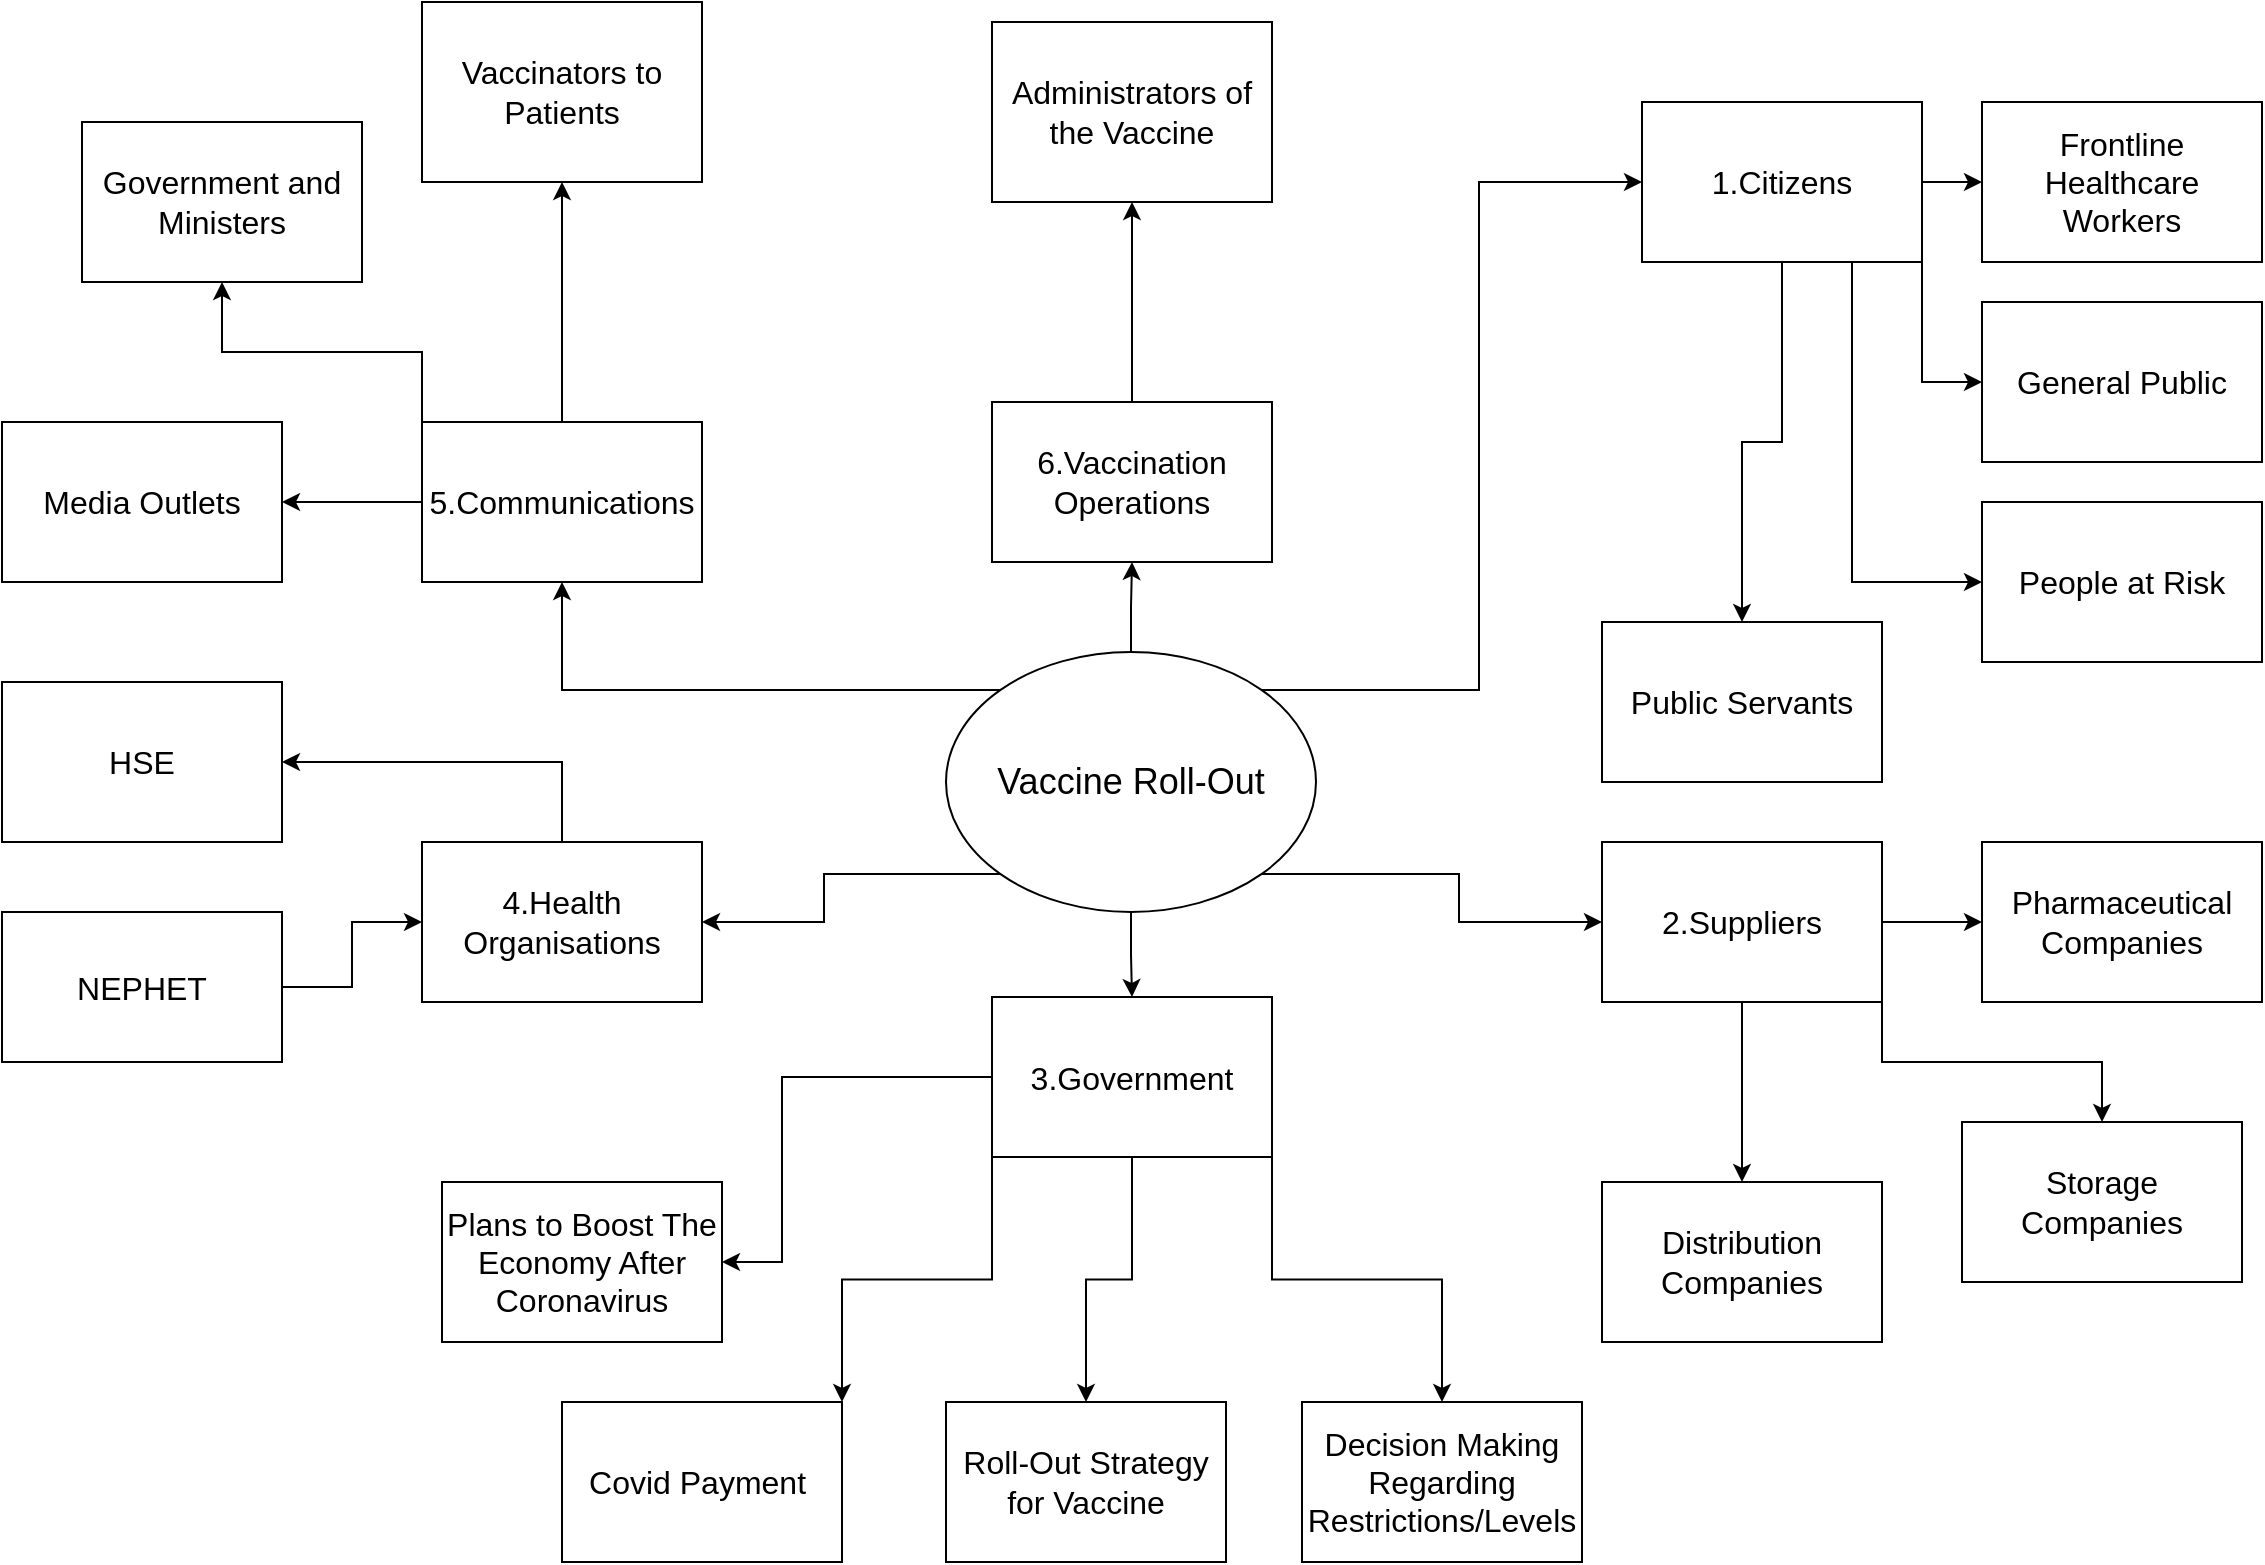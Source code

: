 <mxfile version="14.4.2" type="github">
  <diagram id="gquHhQougr0nqFLeO9Sz" name="Page-1">
    <mxGraphModel dx="2200" dy="807" grid="1" gridSize="10" guides="1" tooltips="1" connect="1" arrows="1" fold="1" page="1" pageScale="1" pageWidth="1169" pageHeight="827" math="0" shadow="0">
      <root>
        <mxCell id="0" />
        <mxCell id="1" parent="0" />
        <mxCell id="2Q1vHZmveYghD5BYPz7u-338" style="edgeStyle=orthogonalEdgeStyle;rounded=0;orthogonalLoop=1;jettySize=auto;html=1;exitX=0.5;exitY=0;exitDx=0;exitDy=0;entryX=0.5;entryY=1;entryDx=0;entryDy=0;fontSize=16;" edge="1" parent="1" source="2Q1vHZmveYghD5BYPz7u-1" target="2Q1vHZmveYghD5BYPz7u-337">
          <mxGeometry relative="1" as="geometry" />
        </mxCell>
        <mxCell id="2Q1vHZmveYghD5BYPz7u-343" style="edgeStyle=orthogonalEdgeStyle;rounded=0;orthogonalLoop=1;jettySize=auto;html=1;exitX=0.5;exitY=1;exitDx=0;exitDy=0;entryX=0.5;entryY=0;entryDx=0;entryDy=0;fontSize=16;" edge="1" parent="1" source="2Q1vHZmveYghD5BYPz7u-1" target="2Q1vHZmveYghD5BYPz7u-342">
          <mxGeometry relative="1" as="geometry" />
        </mxCell>
        <mxCell id="2Q1vHZmveYghD5BYPz7u-344" style="edgeStyle=orthogonalEdgeStyle;rounded=0;orthogonalLoop=1;jettySize=auto;html=1;exitX=1;exitY=1;exitDx=0;exitDy=0;entryX=0;entryY=0.5;entryDx=0;entryDy=0;fontSize=16;" edge="1" parent="1" source="2Q1vHZmveYghD5BYPz7u-1" target="2Q1vHZmveYghD5BYPz7u-341">
          <mxGeometry relative="1" as="geometry" />
        </mxCell>
        <mxCell id="2Q1vHZmveYghD5BYPz7u-348" style="edgeStyle=orthogonalEdgeStyle;rounded=0;orthogonalLoop=1;jettySize=auto;html=1;exitX=0;exitY=1;exitDx=0;exitDy=0;entryX=1;entryY=0.5;entryDx=0;entryDy=0;fontSize=16;" edge="1" parent="1" source="2Q1vHZmveYghD5BYPz7u-1" target="2Q1vHZmveYghD5BYPz7u-3">
          <mxGeometry relative="1" as="geometry" />
        </mxCell>
        <mxCell id="2Q1vHZmveYghD5BYPz7u-349" style="edgeStyle=orthogonalEdgeStyle;rounded=0;orthogonalLoop=1;jettySize=auto;html=1;exitX=1;exitY=0;exitDx=0;exitDy=0;entryX=0;entryY=0.5;entryDx=0;entryDy=0;fontSize=16;" edge="1" parent="1" source="2Q1vHZmveYghD5BYPz7u-1" target="2Q1vHZmveYghD5BYPz7u-339">
          <mxGeometry relative="1" as="geometry" />
        </mxCell>
        <mxCell id="2Q1vHZmveYghD5BYPz7u-381" style="edgeStyle=orthogonalEdgeStyle;rounded=0;orthogonalLoop=1;jettySize=auto;html=1;exitX=0;exitY=0;exitDx=0;exitDy=0;entryX=0.5;entryY=1;entryDx=0;entryDy=0;fontSize=16;" edge="1" parent="1" source="2Q1vHZmveYghD5BYPz7u-1" target="2Q1vHZmveYghD5BYPz7u-8">
          <mxGeometry relative="1" as="geometry" />
        </mxCell>
        <mxCell id="2Q1vHZmveYghD5BYPz7u-1" value="Vaccine Roll-Out" style="ellipse;whiteSpace=wrap;html=1;fontSize=18;" vertex="1" parent="1">
          <mxGeometry x="492" y="335" width="185" height="130" as="geometry" />
        </mxCell>
        <mxCell id="2Q1vHZmveYghD5BYPz7u-380" style="edgeStyle=orthogonalEdgeStyle;rounded=0;orthogonalLoop=1;jettySize=auto;html=1;exitX=0.5;exitY=0;exitDx=0;exitDy=0;entryX=1;entryY=0.5;entryDx=0;entryDy=0;fontSize=16;" edge="1" parent="1" source="2Q1vHZmveYghD5BYPz7u-3" target="2Q1vHZmveYghD5BYPz7u-6">
          <mxGeometry relative="1" as="geometry" />
        </mxCell>
        <mxCell id="2Q1vHZmveYghD5BYPz7u-3" value="4.Health Organisations" style="rounded=0;whiteSpace=wrap;html=1;fontSize=16;" vertex="1" parent="1">
          <mxGeometry x="230" y="430" width="140" height="80" as="geometry" />
        </mxCell>
        <mxCell id="2Q1vHZmveYghD5BYPz7u-379" style="edgeStyle=orthogonalEdgeStyle;rounded=0;orthogonalLoop=1;jettySize=auto;html=1;exitX=1;exitY=0.5;exitDx=0;exitDy=0;entryX=0;entryY=0.5;entryDx=0;entryDy=0;fontSize=16;" edge="1" parent="1" source="2Q1vHZmveYghD5BYPz7u-5" target="2Q1vHZmveYghD5BYPz7u-3">
          <mxGeometry relative="1" as="geometry" />
        </mxCell>
        <mxCell id="2Q1vHZmveYghD5BYPz7u-5" value="NEPHET" style="rounded=0;whiteSpace=wrap;html=1;direction=east;fontSize=16;" vertex="1" parent="1">
          <mxGeometry x="20" y="465" width="140" height="75" as="geometry" />
        </mxCell>
        <mxCell id="2Q1vHZmveYghD5BYPz7u-6" value="HSE" style="rounded=0;whiteSpace=wrap;html=1;fontSize=16;" vertex="1" parent="1">
          <mxGeometry x="20" y="350" width="140" height="80" as="geometry" />
        </mxCell>
        <mxCell id="2Q1vHZmveYghD5BYPz7u-330" style="edgeStyle=orthogonalEdgeStyle;rounded=0;orthogonalLoop=1;jettySize=auto;html=1;exitX=0;exitY=0.5;exitDx=0;exitDy=0;entryX=1;entryY=0.5;entryDx=0;entryDy=0;fontSize=18;" edge="1" parent="1" source="2Q1vHZmveYghD5BYPz7u-8" target="2Q1vHZmveYghD5BYPz7u-327">
          <mxGeometry relative="1" as="geometry" />
        </mxCell>
        <mxCell id="2Q1vHZmveYghD5BYPz7u-331" style="edgeStyle=orthogonalEdgeStyle;rounded=0;orthogonalLoop=1;jettySize=auto;html=1;exitX=0;exitY=0;exitDx=0;exitDy=0;entryX=0.5;entryY=1;entryDx=0;entryDy=0;fontSize=18;" edge="1" parent="1" source="2Q1vHZmveYghD5BYPz7u-8" target="2Q1vHZmveYghD5BYPz7u-328">
          <mxGeometry relative="1" as="geometry" />
        </mxCell>
        <mxCell id="2Q1vHZmveYghD5BYPz7u-388" style="edgeStyle=orthogonalEdgeStyle;rounded=0;orthogonalLoop=1;jettySize=auto;html=1;exitX=0.5;exitY=0;exitDx=0;exitDy=0;entryX=0.5;entryY=1;entryDx=0;entryDy=0;fontSize=16;" edge="1" parent="1" source="2Q1vHZmveYghD5BYPz7u-8" target="2Q1vHZmveYghD5BYPz7u-387">
          <mxGeometry relative="1" as="geometry" />
        </mxCell>
        <mxCell id="2Q1vHZmveYghD5BYPz7u-8" value="5.Communications" style="rounded=0;whiteSpace=wrap;html=1;fontSize=16;" vertex="1" parent="1">
          <mxGeometry x="230" y="220" width="140" height="80" as="geometry" />
        </mxCell>
        <mxCell id="2Q1vHZmveYghD5BYPz7u-327" value="Media Outlets" style="rounded=0;whiteSpace=wrap;html=1;fontSize=16;" vertex="1" parent="1">
          <mxGeometry x="20" y="220" width="140" height="80" as="geometry" />
        </mxCell>
        <mxCell id="2Q1vHZmveYghD5BYPz7u-328" value="Government and Ministers" style="rounded=0;whiteSpace=wrap;html=1;fontSize=16;" vertex="1" parent="1">
          <mxGeometry x="60" y="70" width="140" height="80" as="geometry" />
        </mxCell>
        <mxCell id="2Q1vHZmveYghD5BYPz7u-329" value="Administrators of the Vaccine" style="rounded=0;whiteSpace=wrap;html=1;fontSize=16;" vertex="1" parent="1">
          <mxGeometry x="515" y="20" width="140" height="90" as="geometry" />
        </mxCell>
        <mxCell id="2Q1vHZmveYghD5BYPz7u-389" style="edgeStyle=orthogonalEdgeStyle;rounded=0;orthogonalLoop=1;jettySize=auto;html=1;exitX=0.5;exitY=0;exitDx=0;exitDy=0;entryX=0.5;entryY=1;entryDx=0;entryDy=0;fontSize=16;" edge="1" parent="1" source="2Q1vHZmveYghD5BYPz7u-337" target="2Q1vHZmveYghD5BYPz7u-329">
          <mxGeometry relative="1" as="geometry" />
        </mxCell>
        <mxCell id="2Q1vHZmveYghD5BYPz7u-337" value="6.Vaccination Operations" style="rounded=0;whiteSpace=wrap;html=1;fontSize=16;" vertex="1" parent="1">
          <mxGeometry x="515" y="210" width="140" height="80" as="geometry" />
        </mxCell>
        <mxCell id="2Q1vHZmveYghD5BYPz7u-352" style="edgeStyle=orthogonalEdgeStyle;rounded=0;orthogonalLoop=1;jettySize=auto;html=1;exitX=1;exitY=0.5;exitDx=0;exitDy=0;entryX=0;entryY=0.5;entryDx=0;entryDy=0;fontSize=16;" edge="1" parent="1" source="2Q1vHZmveYghD5BYPz7u-339" target="2Q1vHZmveYghD5BYPz7u-351">
          <mxGeometry relative="1" as="geometry" />
        </mxCell>
        <mxCell id="2Q1vHZmveYghD5BYPz7u-354" style="edgeStyle=orthogonalEdgeStyle;rounded=0;orthogonalLoop=1;jettySize=auto;html=1;exitX=1;exitY=1;exitDx=0;exitDy=0;entryX=0;entryY=0.5;entryDx=0;entryDy=0;fontSize=16;" edge="1" parent="1" source="2Q1vHZmveYghD5BYPz7u-339" target="2Q1vHZmveYghD5BYPz7u-353">
          <mxGeometry relative="1" as="geometry" />
        </mxCell>
        <mxCell id="2Q1vHZmveYghD5BYPz7u-356" style="edgeStyle=orthogonalEdgeStyle;rounded=0;orthogonalLoop=1;jettySize=auto;html=1;exitX=0.75;exitY=1;exitDx=0;exitDy=0;entryX=0;entryY=0.5;entryDx=0;entryDy=0;fontSize=16;" edge="1" parent="1" source="2Q1vHZmveYghD5BYPz7u-339" target="2Q1vHZmveYghD5BYPz7u-355">
          <mxGeometry relative="1" as="geometry" />
        </mxCell>
        <mxCell id="2Q1vHZmveYghD5BYPz7u-365" style="edgeStyle=orthogonalEdgeStyle;rounded=0;orthogonalLoop=1;jettySize=auto;html=1;exitX=0.5;exitY=1;exitDx=0;exitDy=0;entryX=0.5;entryY=0;entryDx=0;entryDy=0;fontSize=16;" edge="1" parent="1" source="2Q1vHZmveYghD5BYPz7u-339" target="2Q1vHZmveYghD5BYPz7u-357">
          <mxGeometry relative="1" as="geometry" />
        </mxCell>
        <mxCell id="2Q1vHZmveYghD5BYPz7u-339" value="1.Citizens" style="rounded=0;whiteSpace=wrap;html=1;fontSize=16;" vertex="1" parent="1">
          <mxGeometry x="840" y="60" width="140" height="80" as="geometry" />
        </mxCell>
        <mxCell id="2Q1vHZmveYghD5BYPz7u-362" style="edgeStyle=orthogonalEdgeStyle;rounded=0;orthogonalLoop=1;jettySize=auto;html=1;exitX=1;exitY=0.5;exitDx=0;exitDy=0;entryX=0;entryY=0.5;entryDx=0;entryDy=0;fontSize=16;" edge="1" parent="1" source="2Q1vHZmveYghD5BYPz7u-341" target="2Q1vHZmveYghD5BYPz7u-359">
          <mxGeometry relative="1" as="geometry" />
        </mxCell>
        <mxCell id="2Q1vHZmveYghD5BYPz7u-363" style="edgeStyle=orthogonalEdgeStyle;rounded=0;orthogonalLoop=1;jettySize=auto;html=1;exitX=1;exitY=1;exitDx=0;exitDy=0;entryX=0.5;entryY=0;entryDx=0;entryDy=0;fontSize=16;" edge="1" parent="1" source="2Q1vHZmveYghD5BYPz7u-341" target="2Q1vHZmveYghD5BYPz7u-360">
          <mxGeometry relative="1" as="geometry" />
        </mxCell>
        <mxCell id="2Q1vHZmveYghD5BYPz7u-366" style="edgeStyle=orthogonalEdgeStyle;rounded=0;orthogonalLoop=1;jettySize=auto;html=1;exitX=0.5;exitY=1;exitDx=0;exitDy=0;entryX=0.5;entryY=0;entryDx=0;entryDy=0;fontSize=16;" edge="1" parent="1" source="2Q1vHZmveYghD5BYPz7u-341" target="2Q1vHZmveYghD5BYPz7u-361">
          <mxGeometry relative="1" as="geometry" />
        </mxCell>
        <mxCell id="2Q1vHZmveYghD5BYPz7u-341" value="2.Suppliers" style="rounded=0;whiteSpace=wrap;html=1;fontSize=16;" vertex="1" parent="1">
          <mxGeometry x="820" y="430" width="140" height="80" as="geometry" />
        </mxCell>
        <mxCell id="2Q1vHZmveYghD5BYPz7u-371" style="edgeStyle=orthogonalEdgeStyle;rounded=0;orthogonalLoop=1;jettySize=auto;html=1;exitX=1;exitY=1;exitDx=0;exitDy=0;entryX=0.5;entryY=0;entryDx=0;entryDy=0;fontSize=16;" edge="1" parent="1" source="2Q1vHZmveYghD5BYPz7u-342" target="2Q1vHZmveYghD5BYPz7u-368">
          <mxGeometry relative="1" as="geometry" />
        </mxCell>
        <mxCell id="2Q1vHZmveYghD5BYPz7u-374" style="edgeStyle=orthogonalEdgeStyle;rounded=0;orthogonalLoop=1;jettySize=auto;html=1;exitX=0;exitY=1;exitDx=0;exitDy=0;entryX=1;entryY=0;entryDx=0;entryDy=0;fontSize=16;" edge="1" parent="1" source="2Q1vHZmveYghD5BYPz7u-342" target="2Q1vHZmveYghD5BYPz7u-370">
          <mxGeometry relative="1" as="geometry" />
        </mxCell>
        <mxCell id="2Q1vHZmveYghD5BYPz7u-375" style="edgeStyle=orthogonalEdgeStyle;rounded=0;orthogonalLoop=1;jettySize=auto;html=1;exitX=0.5;exitY=1;exitDx=0;exitDy=0;entryX=0.5;entryY=0;entryDx=0;entryDy=0;fontSize=16;" edge="1" parent="1" source="2Q1vHZmveYghD5BYPz7u-342" target="2Q1vHZmveYghD5BYPz7u-369">
          <mxGeometry relative="1" as="geometry" />
        </mxCell>
        <mxCell id="2Q1vHZmveYghD5BYPz7u-378" style="edgeStyle=orthogonalEdgeStyle;rounded=0;orthogonalLoop=1;jettySize=auto;html=1;exitX=0;exitY=0.5;exitDx=0;exitDy=0;entryX=1;entryY=0.5;entryDx=0;entryDy=0;fontSize=16;" edge="1" parent="1" source="2Q1vHZmveYghD5BYPz7u-342" target="2Q1vHZmveYghD5BYPz7u-377">
          <mxGeometry relative="1" as="geometry">
            <Array as="points">
              <mxPoint x="410" y="548" />
              <mxPoint x="410" y="640" />
            </Array>
          </mxGeometry>
        </mxCell>
        <mxCell id="2Q1vHZmveYghD5BYPz7u-342" value="3.Government" style="rounded=0;whiteSpace=wrap;html=1;fontSize=16;" vertex="1" parent="1">
          <mxGeometry x="515" y="507.5" width="140" height="80" as="geometry" />
        </mxCell>
        <mxCell id="2Q1vHZmveYghD5BYPz7u-351" value="Frontline Healthcare Workers" style="rounded=0;whiteSpace=wrap;html=1;fontSize=16;" vertex="1" parent="1">
          <mxGeometry x="1010" y="60" width="140" height="80" as="geometry" />
        </mxCell>
        <mxCell id="2Q1vHZmveYghD5BYPz7u-353" value="General Public" style="rounded=0;whiteSpace=wrap;html=1;fontSize=16;" vertex="1" parent="1">
          <mxGeometry x="1010" y="160" width="140" height="80" as="geometry" />
        </mxCell>
        <mxCell id="2Q1vHZmveYghD5BYPz7u-355" value="People at Risk" style="rounded=0;whiteSpace=wrap;html=1;fontSize=16;" vertex="1" parent="1">
          <mxGeometry x="1010" y="260" width="140" height="80" as="geometry" />
        </mxCell>
        <mxCell id="2Q1vHZmveYghD5BYPz7u-357" value="Public Servants" style="rounded=0;whiteSpace=wrap;html=1;fontSize=16;" vertex="1" parent="1">
          <mxGeometry x="820" y="320" width="140" height="80" as="geometry" />
        </mxCell>
        <mxCell id="2Q1vHZmveYghD5BYPz7u-359" value="Pharmaceutical Companies" style="rounded=0;whiteSpace=wrap;html=1;fontSize=16;" vertex="1" parent="1">
          <mxGeometry x="1010" y="430" width="140" height="80" as="geometry" />
        </mxCell>
        <mxCell id="2Q1vHZmveYghD5BYPz7u-360" value="Storage Companies" style="rounded=0;whiteSpace=wrap;html=1;fontSize=16;" vertex="1" parent="1">
          <mxGeometry x="1000" y="570" width="140" height="80" as="geometry" />
        </mxCell>
        <mxCell id="2Q1vHZmveYghD5BYPz7u-361" value="Distribution Companies" style="rounded=0;whiteSpace=wrap;html=1;fontSize=16;" vertex="1" parent="1">
          <mxGeometry x="820" y="600" width="140" height="80" as="geometry" />
        </mxCell>
        <mxCell id="2Q1vHZmveYghD5BYPz7u-368" value="Decision Making Regarding Restrictions/Levels" style="rounded=0;whiteSpace=wrap;html=1;fontSize=16;" vertex="1" parent="1">
          <mxGeometry x="670" y="710" width="140" height="80" as="geometry" />
        </mxCell>
        <mxCell id="2Q1vHZmveYghD5BYPz7u-369" value="Roll-Out Strategy for Vaccine" style="rounded=0;whiteSpace=wrap;html=1;fontSize=16;" vertex="1" parent="1">
          <mxGeometry x="492" y="710" width="140" height="80" as="geometry" />
        </mxCell>
        <mxCell id="2Q1vHZmveYghD5BYPz7u-370" value="Covid Payment&amp;nbsp;" style="rounded=0;whiteSpace=wrap;html=1;fontSize=16;" vertex="1" parent="1">
          <mxGeometry x="300" y="710" width="140" height="80" as="geometry" />
        </mxCell>
        <mxCell id="2Q1vHZmveYghD5BYPz7u-377" value="Plans to Boost The Economy After Coronavirus" style="rounded=0;whiteSpace=wrap;html=1;fontSize=16;" vertex="1" parent="1">
          <mxGeometry x="240" y="600" width="140" height="80" as="geometry" />
        </mxCell>
        <mxCell id="2Q1vHZmveYghD5BYPz7u-387" value="Vaccinators to Patients" style="rounded=0;whiteSpace=wrap;html=1;fontSize=16;" vertex="1" parent="1">
          <mxGeometry x="230" y="10" width="140" height="90" as="geometry" />
        </mxCell>
      </root>
    </mxGraphModel>
  </diagram>
</mxfile>
